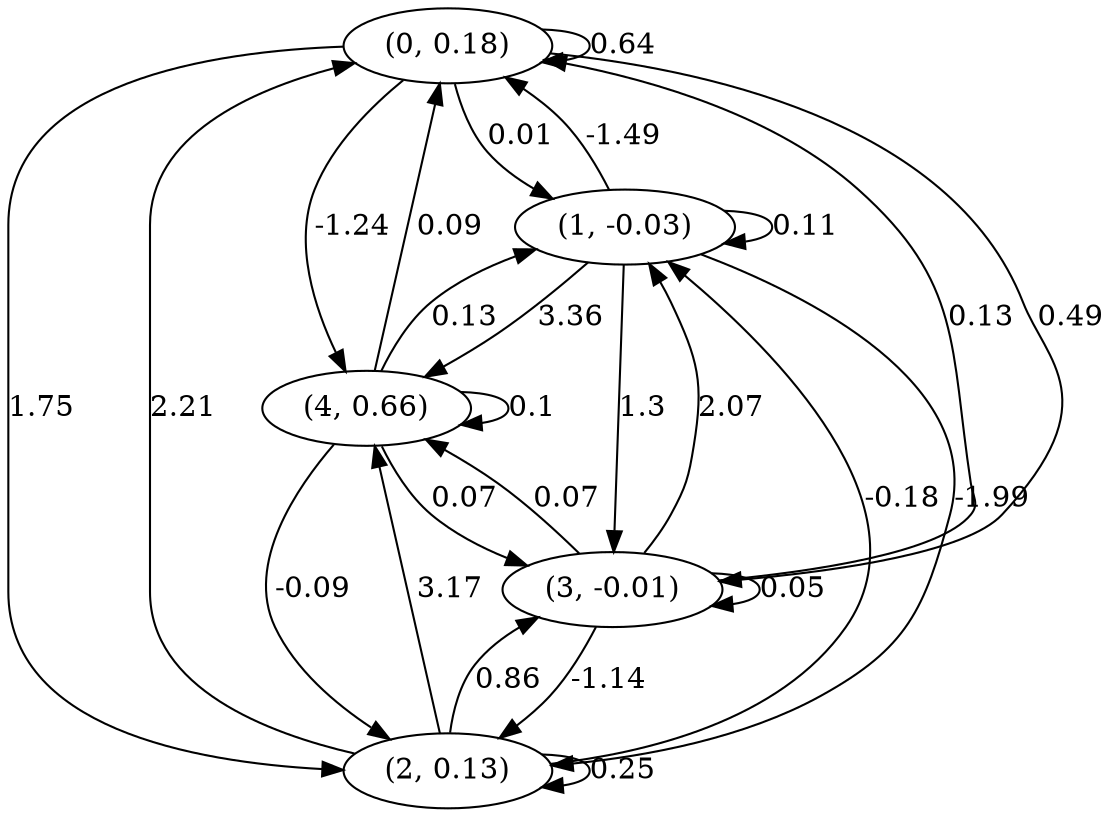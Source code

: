 digraph {
    0 [ label = "(0, 0.18)" ]
    1 [ label = "(1, -0.03)" ]
    2 [ label = "(2, 0.13)" ]
    3 [ label = "(3, -0.01)" ]
    4 [ label = "(4, 0.66)" ]
    0 -> 0 [ label = "0.64" ]
    1 -> 1 [ label = "0.11" ]
    2 -> 2 [ label = "0.25" ]
    3 -> 3 [ label = "0.05" ]
    4 -> 4 [ label = "0.1" ]
    1 -> 0 [ label = "-1.49" ]
    2 -> 0 [ label = "2.21" ]
    3 -> 0 [ label = "0.13" ]
    4 -> 0 [ label = "0.09" ]
    0 -> 1 [ label = "0.01" ]
    2 -> 1 [ label = "-0.18" ]
    3 -> 1 [ label = "2.07" ]
    4 -> 1 [ label = "0.13" ]
    0 -> 2 [ label = "1.75" ]
    1 -> 2 [ label = "-1.99" ]
    3 -> 2 [ label = "-1.14" ]
    4 -> 2 [ label = "-0.09" ]
    0 -> 3 [ label = "0.49" ]
    1 -> 3 [ label = "1.3" ]
    2 -> 3 [ label = "0.86" ]
    4 -> 3 [ label = "0.07" ]
    0 -> 4 [ label = "-1.24" ]
    1 -> 4 [ label = "3.36" ]
    2 -> 4 [ label = "3.17" ]
    3 -> 4 [ label = "0.07" ]
}

